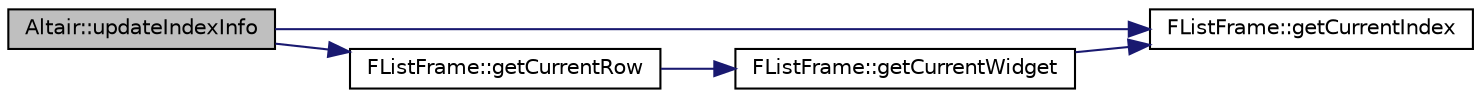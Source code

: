digraph "Altair::updateIndexInfo"
{
 // INTERACTIVE_SVG=YES
  edge [fontname="Helvetica",fontsize="10",labelfontname="Helvetica",labelfontsize="10"];
  node [fontname="Helvetica",fontsize="10",shape=record];
  rankdir="LR";
  Node1072 [label="Altair::updateIndexInfo",height=0.2,width=0.4,color="black", fillcolor="grey75", style="filled", fontcolor="black"];
  Node1072 -> Node1073 [color="midnightblue",fontsize="10",style="solid",fontname="Helvetica"];
  Node1073 [label="FListFrame::getCurrentIndex",height=0.2,width=0.4,color="black", fillcolor="white", style="filled",URL="$class_f_list_frame.html#a0037e19af552e7ccca67e2a01b700389",tooltip="Accesseur en lecture du rang (index) de l&#39;onglet courant (0-based). "];
  Node1072 -> Node1074 [color="midnightblue",fontsize="10",style="solid",fontname="Helvetica"];
  Node1074 [label="FListFrame::getCurrentRow",height=0.2,width=0.4,color="black", fillcolor="white", style="filled",URL="$class_f_list_frame.html#a38151a18f0313c555c2cf71f19d54ab2",tooltip="Accesseur en lecture de la ligne courante. "];
  Node1074 -> Node1075 [color="midnightblue",fontsize="10",style="solid",fontname="Helvetica"];
  Node1075 [label="FListFrame::getCurrentWidget",height=0.2,width=0.4,color="black", fillcolor="white", style="filled",URL="$class_f_list_frame.html#a73aaa61fe9f56248049e96722c17b164",tooltip="Accesseur en lecture du composant (widget) courant dans le conteneur widgetContainer. "];
  Node1075 -> Node1073 [color="midnightblue",fontsize="10",style="solid",fontname="Helvetica"];
}
